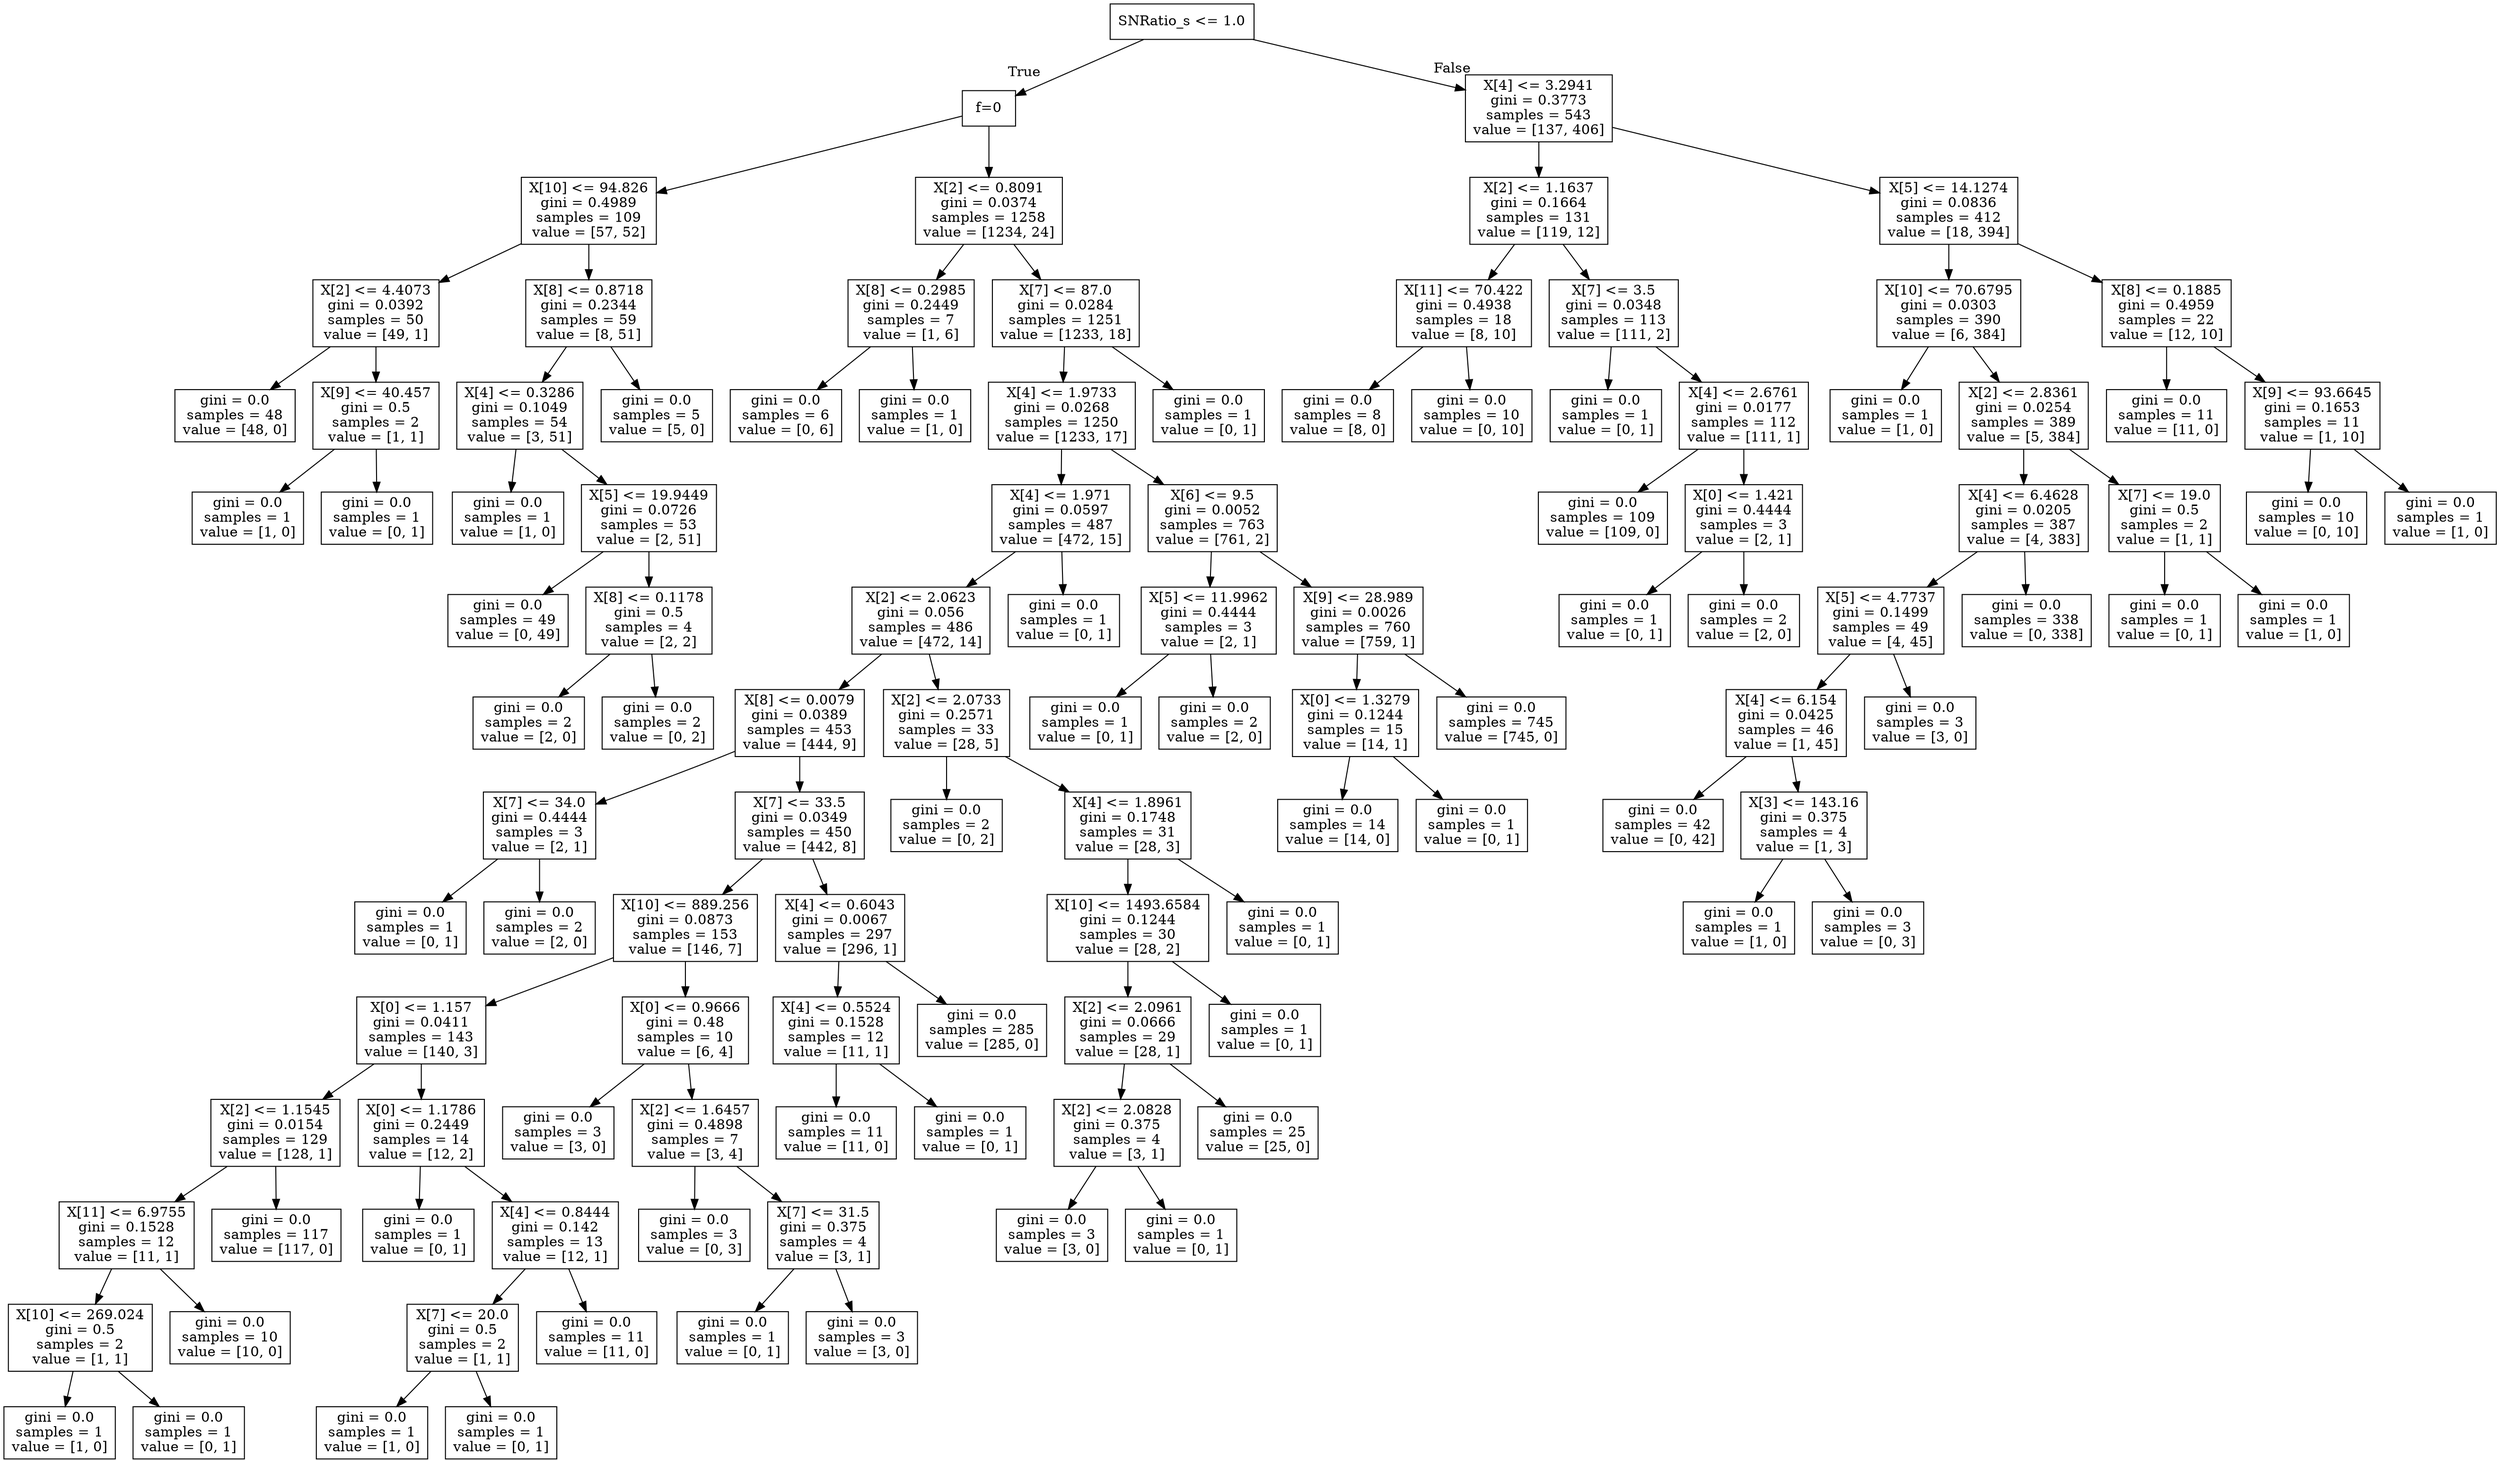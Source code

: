 digraph Tree {
node [shape=box] ;
0 [label="SNRatio_s <= 1.0"] ;
1 [label="f=0"] ;
0 -> 1 [labeldistance=2.5, labelangle=45, headlabel="True"] ;
2 [label="X[10] <= 94.826\ngini = 0.4989\nsamples = 109\nvalue = [57, 52]"] ;
1 -> 2 ;
3 [label="X[2] <= 4.4073\ngini = 0.0392\nsamples = 50\nvalue = [49, 1]"] ;
2 -> 3 ;
4 [label="gini = 0.0\nsamples = 48\nvalue = [48, 0]"] ;
3 -> 4 ;
5 [label="X[9] <= 40.457\ngini = 0.5\nsamples = 2\nvalue = [1, 1]"] ;
3 -> 5 ;
6 [label="gini = 0.0\nsamples = 1\nvalue = [1, 0]"] ;
5 -> 6 ;
7 [label="gini = 0.0\nsamples = 1\nvalue = [0, 1]"] ;
5 -> 7 ;
8 [label="X[8] <= 0.8718\ngini = 0.2344\nsamples = 59\nvalue = [8, 51]"] ;
2 -> 8 ;
9 [label="X[4] <= 0.3286\ngini = 0.1049\nsamples = 54\nvalue = [3, 51]"] ;
8 -> 9 ;
10 [label="gini = 0.0\nsamples = 1\nvalue = [1, 0]"] ;
9 -> 10 ;
11 [label="X[5] <= 19.9449\ngini = 0.0726\nsamples = 53\nvalue = [2, 51]"] ;
9 -> 11 ;
12 [label="gini = 0.0\nsamples = 49\nvalue = [0, 49]"] ;
11 -> 12 ;
13 [label="X[8] <= 0.1178\ngini = 0.5\nsamples = 4\nvalue = [2, 2]"] ;
11 -> 13 ;
14 [label="gini = 0.0\nsamples = 2\nvalue = [2, 0]"] ;
13 -> 14 ;
15 [label="gini = 0.0\nsamples = 2\nvalue = [0, 2]"] ;
13 -> 15 ;
16 [label="gini = 0.0\nsamples = 5\nvalue = [5, 0]"] ;
8 -> 16 ;
17 [label="X[2] <= 0.8091\ngini = 0.0374\nsamples = 1258\nvalue = [1234, 24]"] ;
1 -> 17 ;
18 [label="X[8] <= 0.2985\ngini = 0.2449\nsamples = 7\nvalue = [1, 6]"] ;
17 -> 18 ;
19 [label="gini = 0.0\nsamples = 6\nvalue = [0, 6]"] ;
18 -> 19 ;
20 [label="gini = 0.0\nsamples = 1\nvalue = [1, 0]"] ;
18 -> 20 ;
21 [label="X[7] <= 87.0\ngini = 0.0284\nsamples = 1251\nvalue = [1233, 18]"] ;
17 -> 21 ;
22 [label="X[4] <= 1.9733\ngini = 0.0268\nsamples = 1250\nvalue = [1233, 17]"] ;
21 -> 22 ;
23 [label="X[4] <= 1.971\ngini = 0.0597\nsamples = 487\nvalue = [472, 15]"] ;
22 -> 23 ;
24 [label="X[2] <= 2.0623\ngini = 0.056\nsamples = 486\nvalue = [472, 14]"] ;
23 -> 24 ;
25 [label="X[8] <= 0.0079\ngini = 0.0389\nsamples = 453\nvalue = [444, 9]"] ;
24 -> 25 ;
26 [label="X[7] <= 34.0\ngini = 0.4444\nsamples = 3\nvalue = [2, 1]"] ;
25 -> 26 ;
27 [label="gini = 0.0\nsamples = 1\nvalue = [0, 1]"] ;
26 -> 27 ;
28 [label="gini = 0.0\nsamples = 2\nvalue = [2, 0]"] ;
26 -> 28 ;
29 [label="X[7] <= 33.5\ngini = 0.0349\nsamples = 450\nvalue = [442, 8]"] ;
25 -> 29 ;
30 [label="X[10] <= 889.256\ngini = 0.0873\nsamples = 153\nvalue = [146, 7]"] ;
29 -> 30 ;
31 [label="X[0] <= 1.157\ngini = 0.0411\nsamples = 143\nvalue = [140, 3]"] ;
30 -> 31 ;
32 [label="X[2] <= 1.1545\ngini = 0.0154\nsamples = 129\nvalue = [128, 1]"] ;
31 -> 32 ;
33 [label="X[11] <= 6.9755\ngini = 0.1528\nsamples = 12\nvalue = [11, 1]"] ;
32 -> 33 ;
34 [label="X[10] <= 269.024\ngini = 0.5\nsamples = 2\nvalue = [1, 1]"] ;
33 -> 34 ;
35 [label="gini = 0.0\nsamples = 1\nvalue = [1, 0]"] ;
34 -> 35 ;
36 [label="gini = 0.0\nsamples = 1\nvalue = [0, 1]"] ;
34 -> 36 ;
37 [label="gini = 0.0\nsamples = 10\nvalue = [10, 0]"] ;
33 -> 37 ;
38 [label="gini = 0.0\nsamples = 117\nvalue = [117, 0]"] ;
32 -> 38 ;
39 [label="X[0] <= 1.1786\ngini = 0.2449\nsamples = 14\nvalue = [12, 2]"] ;
31 -> 39 ;
40 [label="gini = 0.0\nsamples = 1\nvalue = [0, 1]"] ;
39 -> 40 ;
41 [label="X[4] <= 0.8444\ngini = 0.142\nsamples = 13\nvalue = [12, 1]"] ;
39 -> 41 ;
42 [label="X[7] <= 20.0\ngini = 0.5\nsamples = 2\nvalue = [1, 1]"] ;
41 -> 42 ;
43 [label="gini = 0.0\nsamples = 1\nvalue = [1, 0]"] ;
42 -> 43 ;
44 [label="gini = 0.0\nsamples = 1\nvalue = [0, 1]"] ;
42 -> 44 ;
45 [label="gini = 0.0\nsamples = 11\nvalue = [11, 0]"] ;
41 -> 45 ;
46 [label="X[0] <= 0.9666\ngini = 0.48\nsamples = 10\nvalue = [6, 4]"] ;
30 -> 46 ;
47 [label="gini = 0.0\nsamples = 3\nvalue = [3, 0]"] ;
46 -> 47 ;
48 [label="X[2] <= 1.6457\ngini = 0.4898\nsamples = 7\nvalue = [3, 4]"] ;
46 -> 48 ;
49 [label="gini = 0.0\nsamples = 3\nvalue = [0, 3]"] ;
48 -> 49 ;
50 [label="X[7] <= 31.5\ngini = 0.375\nsamples = 4\nvalue = [3, 1]"] ;
48 -> 50 ;
51 [label="gini = 0.0\nsamples = 1\nvalue = [0, 1]"] ;
50 -> 51 ;
52 [label="gini = 0.0\nsamples = 3\nvalue = [3, 0]"] ;
50 -> 52 ;
53 [label="X[4] <= 0.6043\ngini = 0.0067\nsamples = 297\nvalue = [296, 1]"] ;
29 -> 53 ;
54 [label="X[4] <= 0.5524\ngini = 0.1528\nsamples = 12\nvalue = [11, 1]"] ;
53 -> 54 ;
55 [label="gini = 0.0\nsamples = 11\nvalue = [11, 0]"] ;
54 -> 55 ;
56 [label="gini = 0.0\nsamples = 1\nvalue = [0, 1]"] ;
54 -> 56 ;
57 [label="gini = 0.0\nsamples = 285\nvalue = [285, 0]"] ;
53 -> 57 ;
58 [label="X[2] <= 2.0733\ngini = 0.2571\nsamples = 33\nvalue = [28, 5]"] ;
24 -> 58 ;
59 [label="gini = 0.0\nsamples = 2\nvalue = [0, 2]"] ;
58 -> 59 ;
60 [label="X[4] <= 1.8961\ngini = 0.1748\nsamples = 31\nvalue = [28, 3]"] ;
58 -> 60 ;
61 [label="X[10] <= 1493.6584\ngini = 0.1244\nsamples = 30\nvalue = [28, 2]"] ;
60 -> 61 ;
62 [label="X[2] <= 2.0961\ngini = 0.0666\nsamples = 29\nvalue = [28, 1]"] ;
61 -> 62 ;
63 [label="X[2] <= 2.0828\ngini = 0.375\nsamples = 4\nvalue = [3, 1]"] ;
62 -> 63 ;
64 [label="gini = 0.0\nsamples = 3\nvalue = [3, 0]"] ;
63 -> 64 ;
65 [label="gini = 0.0\nsamples = 1\nvalue = [0, 1]"] ;
63 -> 65 ;
66 [label="gini = 0.0\nsamples = 25\nvalue = [25, 0]"] ;
62 -> 66 ;
67 [label="gini = 0.0\nsamples = 1\nvalue = [0, 1]"] ;
61 -> 67 ;
68 [label="gini = 0.0\nsamples = 1\nvalue = [0, 1]"] ;
60 -> 68 ;
69 [label="gini = 0.0\nsamples = 1\nvalue = [0, 1]"] ;
23 -> 69 ;
70 [label="X[6] <= 9.5\ngini = 0.0052\nsamples = 763\nvalue = [761, 2]"] ;
22 -> 70 ;
71 [label="X[5] <= 11.9962\ngini = 0.4444\nsamples = 3\nvalue = [2, 1]"] ;
70 -> 71 ;
72 [label="gini = 0.0\nsamples = 1\nvalue = [0, 1]"] ;
71 -> 72 ;
73 [label="gini = 0.0\nsamples = 2\nvalue = [2, 0]"] ;
71 -> 73 ;
74 [label="X[9] <= 28.989\ngini = 0.0026\nsamples = 760\nvalue = [759, 1]"] ;
70 -> 74 ;
75 [label="X[0] <= 1.3279\ngini = 0.1244\nsamples = 15\nvalue = [14, 1]"] ;
74 -> 75 ;
76 [label="gini = 0.0\nsamples = 14\nvalue = [14, 0]"] ;
75 -> 76 ;
77 [label="gini = 0.0\nsamples = 1\nvalue = [0, 1]"] ;
75 -> 77 ;
78 [label="gini = 0.0\nsamples = 745\nvalue = [745, 0]"] ;
74 -> 78 ;
79 [label="gini = 0.0\nsamples = 1\nvalue = [0, 1]"] ;
21 -> 79 ;
80 [label="X[4] <= 3.2941\ngini = 0.3773\nsamples = 543\nvalue = [137, 406]"] ;
0 -> 80 [labeldistance=2.5, labelangle=-45, headlabel="False"] ;
81 [label="X[2] <= 1.1637\ngini = 0.1664\nsamples = 131\nvalue = [119, 12]"] ;
80 -> 81 ;
82 [label="X[11] <= 70.422\ngini = 0.4938\nsamples = 18\nvalue = [8, 10]"] ;
81 -> 82 ;
83 [label="gini = 0.0\nsamples = 8\nvalue = [8, 0]"] ;
82 -> 83 ;
84 [label="gini = 0.0\nsamples = 10\nvalue = [0, 10]"] ;
82 -> 84 ;
85 [label="X[7] <= 3.5\ngini = 0.0348\nsamples = 113\nvalue = [111, 2]"] ;
81 -> 85 ;
86 [label="gini = 0.0\nsamples = 1\nvalue = [0, 1]"] ;
85 -> 86 ;
87 [label="X[4] <= 2.6761\ngini = 0.0177\nsamples = 112\nvalue = [111, 1]"] ;
85 -> 87 ;
88 [label="gini = 0.0\nsamples = 109\nvalue = [109, 0]"] ;
87 -> 88 ;
89 [label="X[0] <= 1.421\ngini = 0.4444\nsamples = 3\nvalue = [2, 1]"] ;
87 -> 89 ;
90 [label="gini = 0.0\nsamples = 1\nvalue = [0, 1]"] ;
89 -> 90 ;
91 [label="gini = 0.0\nsamples = 2\nvalue = [2, 0]"] ;
89 -> 91 ;
92 [label="X[5] <= 14.1274\ngini = 0.0836\nsamples = 412\nvalue = [18, 394]"] ;
80 -> 92 ;
93 [label="X[10] <= 70.6795\ngini = 0.0303\nsamples = 390\nvalue = [6, 384]"] ;
92 -> 93 ;
94 [label="gini = 0.0\nsamples = 1\nvalue = [1, 0]"] ;
93 -> 94 ;
95 [label="X[2] <= 2.8361\ngini = 0.0254\nsamples = 389\nvalue = [5, 384]"] ;
93 -> 95 ;
96 [label="X[4] <= 6.4628\ngini = 0.0205\nsamples = 387\nvalue = [4, 383]"] ;
95 -> 96 ;
97 [label="X[5] <= 4.7737\ngini = 0.1499\nsamples = 49\nvalue = [4, 45]"] ;
96 -> 97 ;
98 [label="X[4] <= 6.154\ngini = 0.0425\nsamples = 46\nvalue = [1, 45]"] ;
97 -> 98 ;
99 [label="gini = 0.0\nsamples = 42\nvalue = [0, 42]"] ;
98 -> 99 ;
100 [label="X[3] <= 143.16\ngini = 0.375\nsamples = 4\nvalue = [1, 3]"] ;
98 -> 100 ;
101 [label="gini = 0.0\nsamples = 1\nvalue = [1, 0]"] ;
100 -> 101 ;
102 [label="gini = 0.0\nsamples = 3\nvalue = [0, 3]"] ;
100 -> 102 ;
103 [label="gini = 0.0\nsamples = 3\nvalue = [3, 0]"] ;
97 -> 103 ;
104 [label="gini = 0.0\nsamples = 338\nvalue = [0, 338]"] ;
96 -> 104 ;
105 [label="X[7] <= 19.0\ngini = 0.5\nsamples = 2\nvalue = [1, 1]"] ;
95 -> 105 ;
106 [label="gini = 0.0\nsamples = 1\nvalue = [0, 1]"] ;
105 -> 106 ;
107 [label="gini = 0.0\nsamples = 1\nvalue = [1, 0]"] ;
105 -> 107 ;
108 [label="X[8] <= 0.1885\ngini = 0.4959\nsamples = 22\nvalue = [12, 10]"] ;
92 -> 108 ;
109 [label="gini = 0.0\nsamples = 11\nvalue = [11, 0]"] ;
108 -> 109 ;
110 [label="X[9] <= 93.6645\ngini = 0.1653\nsamples = 11\nvalue = [1, 10]"] ;
108 -> 110 ;
111 [label="gini = 0.0\nsamples = 10\nvalue = [0, 10]"] ;
110 -> 111 ;
112 [label="gini = 0.0\nsamples = 1\nvalue = [1, 0]"] ;
110 -> 112 ;
}
